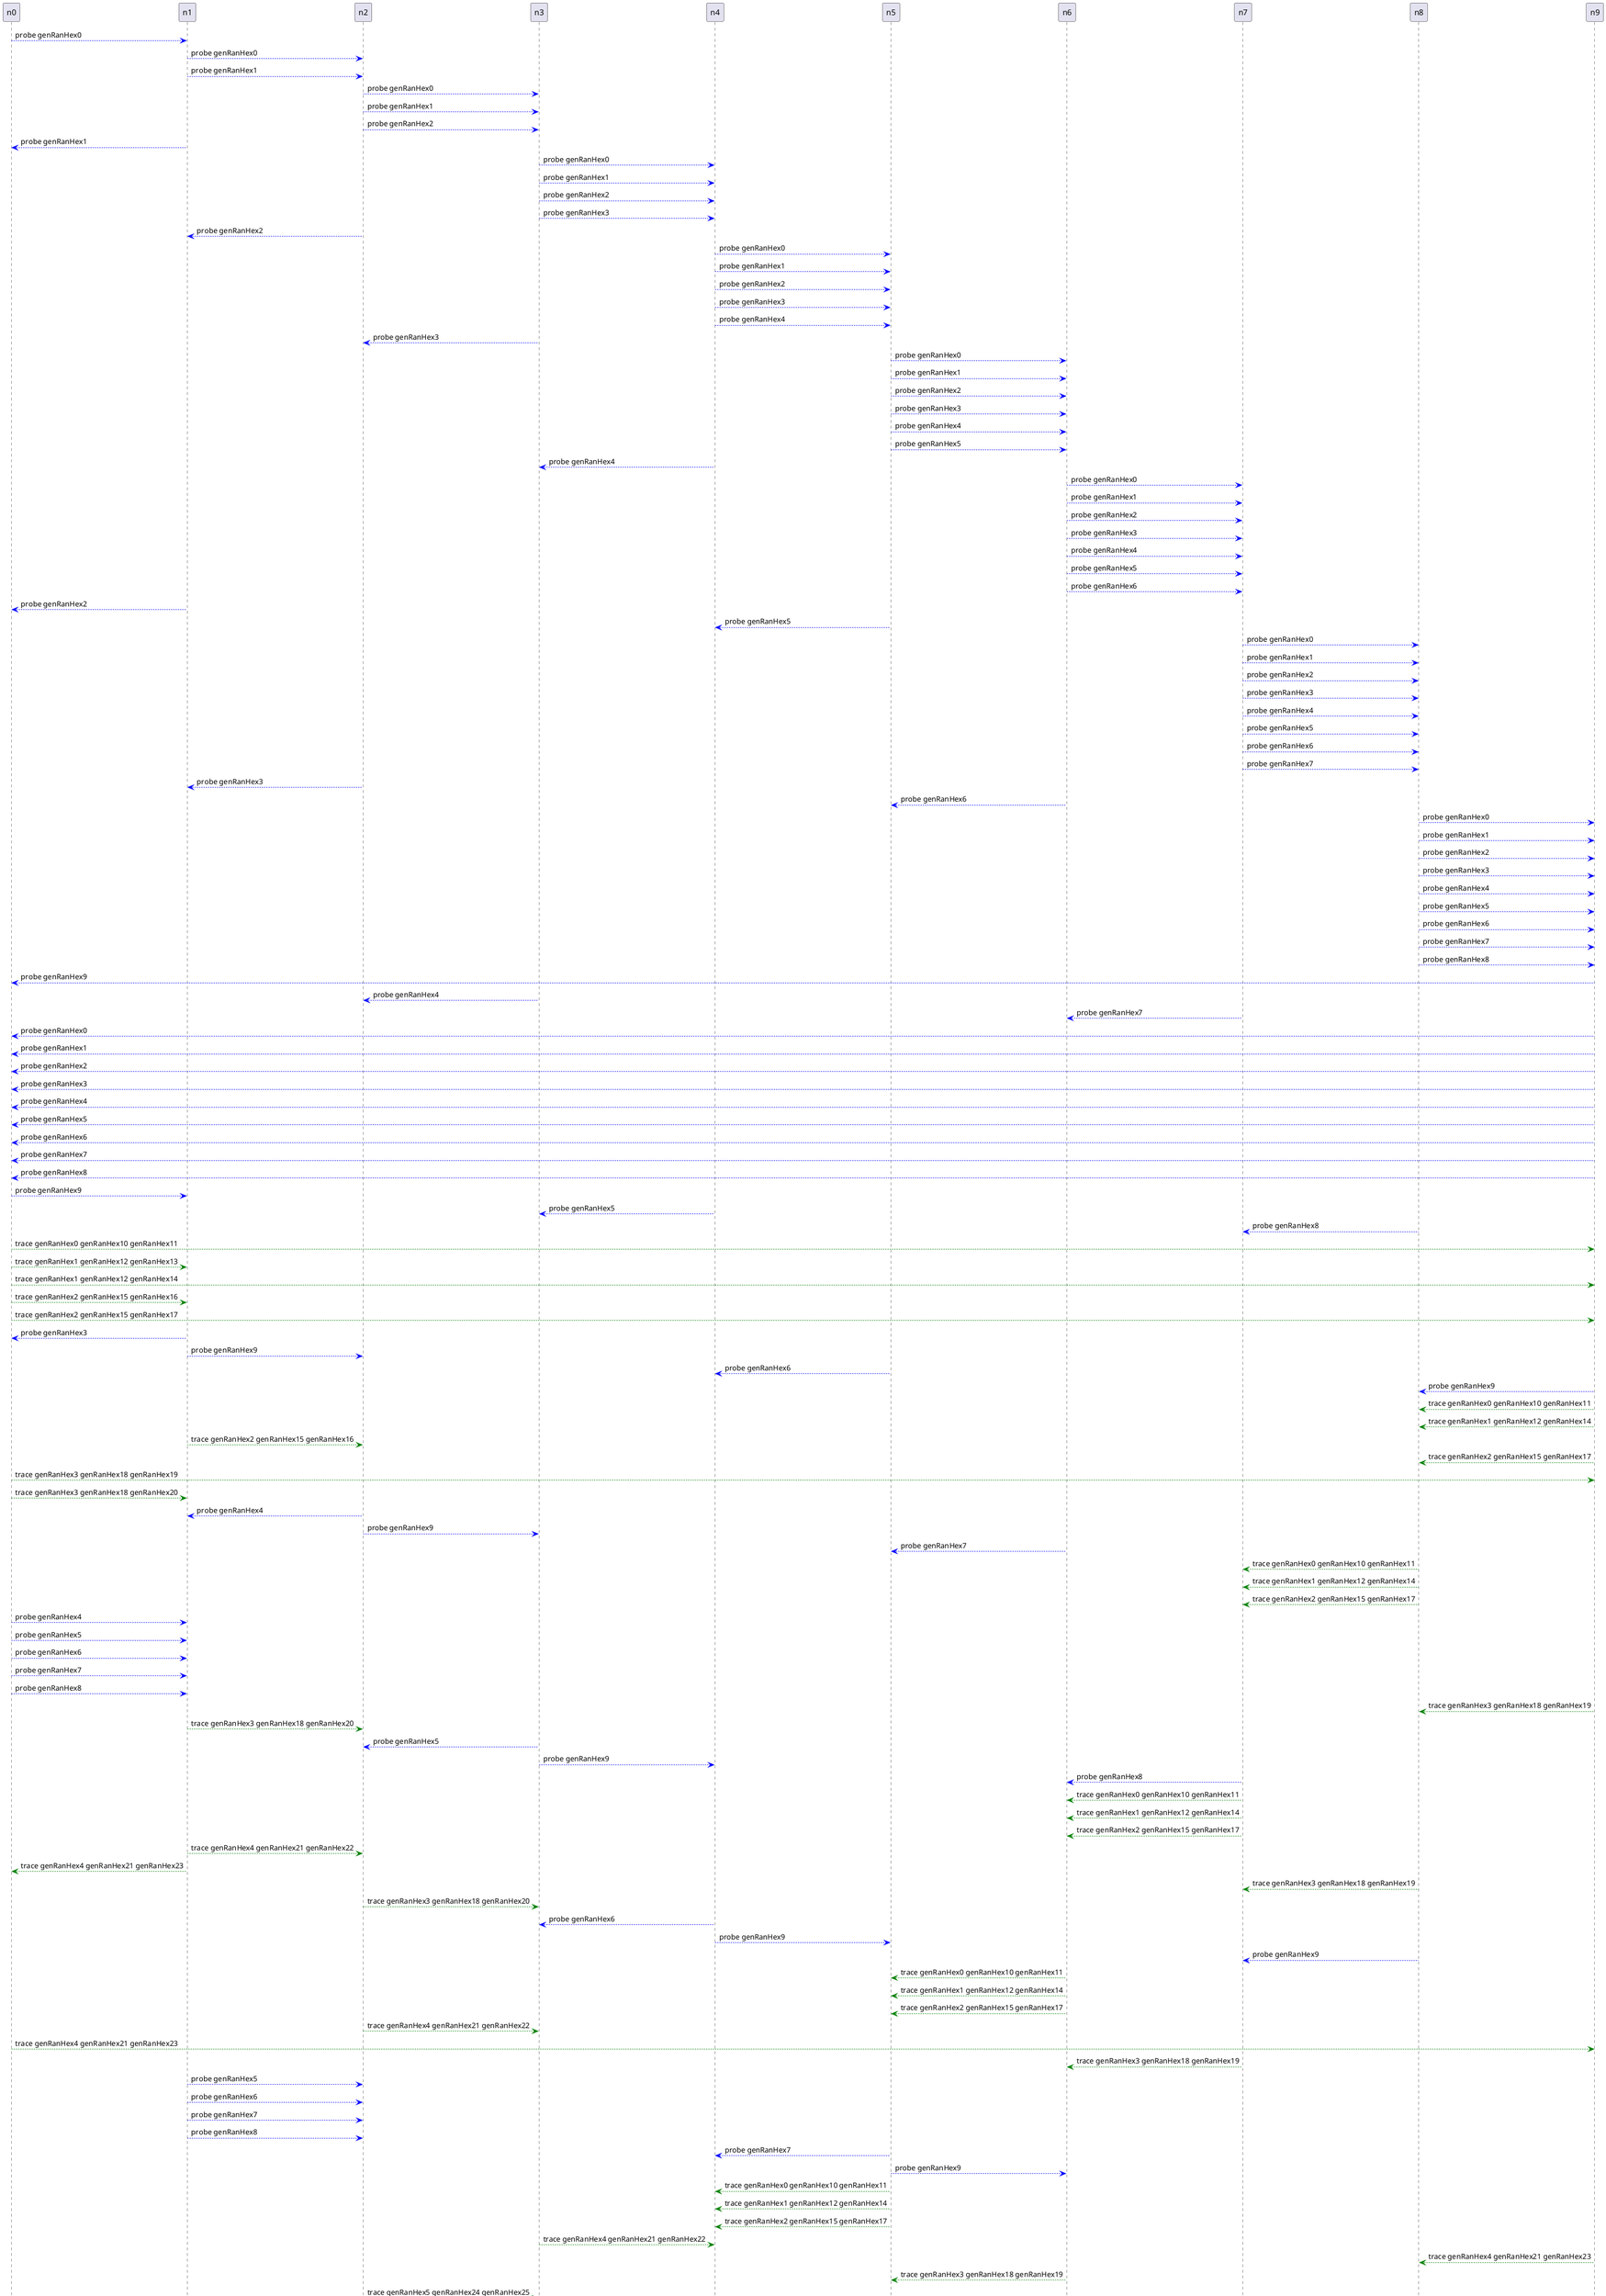 @startuml messages
n0 -[#blue]-> n1: probe genRanHex0
n1 -[#blue]-> n2: probe genRanHex0
n1 -[#blue]-> n2: probe genRanHex1
n2 -[#blue]-> n3: probe genRanHex0
n2 -[#blue]-> n3: probe genRanHex1
n2 -[#blue]-> n3: probe genRanHex2
n1 -[#blue]-> n0: probe genRanHex1
n3 -[#blue]-> n4: probe genRanHex0
n3 -[#blue]-> n4: probe genRanHex1
n3 -[#blue]-> n4: probe genRanHex2
n3 -[#blue]-> n4: probe genRanHex3
n2 -[#blue]-> n1: probe genRanHex2
n4 -[#blue]-> n5: probe genRanHex0
n4 -[#blue]-> n5: probe genRanHex1
n4 -[#blue]-> n5: probe genRanHex2
n4 -[#blue]-> n5: probe genRanHex3
n4 -[#blue]-> n5: probe genRanHex4
n3 -[#blue]-> n2: probe genRanHex3
n5 -[#blue]-> n6: probe genRanHex0
n5 -[#blue]-> n6: probe genRanHex1
n5 -[#blue]-> n6: probe genRanHex2
n5 -[#blue]-> n6: probe genRanHex3
n5 -[#blue]-> n6: probe genRanHex4
n5 -[#blue]-> n6: probe genRanHex5
n4 -[#blue]-> n3: probe genRanHex4
n6 -[#blue]-> n7: probe genRanHex0
n6 -[#blue]-> n7: probe genRanHex1
n6 -[#blue]-> n7: probe genRanHex2
n6 -[#blue]-> n7: probe genRanHex3
n6 -[#blue]-> n7: probe genRanHex4
n6 -[#blue]-> n7: probe genRanHex5
n6 -[#blue]-> n7: probe genRanHex6
n1 -[#blue]-> n0: probe genRanHex2
n5 -[#blue]-> n4: probe genRanHex5
n7 -[#blue]-> n8: probe genRanHex0
n7 -[#blue]-> n8: probe genRanHex1
n7 -[#blue]-> n8: probe genRanHex2
n7 -[#blue]-> n8: probe genRanHex3
n7 -[#blue]-> n8: probe genRanHex4
n7 -[#blue]-> n8: probe genRanHex5
n7 -[#blue]-> n8: probe genRanHex6
n7 -[#blue]-> n8: probe genRanHex7
n2 -[#blue]-> n1: probe genRanHex3
n6 -[#blue]-> n5: probe genRanHex6
n8 -[#blue]-> n9: probe genRanHex0
n8 -[#blue]-> n9: probe genRanHex1
n8 -[#blue]-> n9: probe genRanHex2
n8 -[#blue]-> n9: probe genRanHex3
n8 -[#blue]-> n9: probe genRanHex4
n8 -[#blue]-> n9: probe genRanHex5
n8 -[#blue]-> n9: probe genRanHex6
n8 -[#blue]-> n9: probe genRanHex7
n8 -[#blue]-> n9: probe genRanHex8
n9 -[#blue]-> n0: probe genRanHex9
n3 -[#blue]-> n2: probe genRanHex4
n7 -[#blue]-> n6: probe genRanHex7
n9 -[#blue]-> n0: probe genRanHex0
n9 -[#blue]-> n0: probe genRanHex1
n9 -[#blue]-> n0: probe genRanHex2
n9 -[#blue]-> n0: probe genRanHex3
n9 -[#blue]-> n0: probe genRanHex4
n9 -[#blue]-> n0: probe genRanHex5
n9 -[#blue]-> n0: probe genRanHex6
n9 -[#blue]-> n0: probe genRanHex7
n9 -[#blue]-> n0: probe genRanHex8
n0 -[#blue]-> n1: probe genRanHex9
n4 -[#blue]-> n3: probe genRanHex5
n8 -[#blue]-> n7: probe genRanHex8
n0 -[#green]-> n9: trace genRanHex0 genRanHex10 genRanHex11
n0 -[#green]-> n1: trace genRanHex1 genRanHex12 genRanHex13
n0 -[#green]-> n9: trace genRanHex1 genRanHex12 genRanHex14
n0 -[#green]-> n1: trace genRanHex2 genRanHex15 genRanHex16
n0 -[#green]-> n9: trace genRanHex2 genRanHex15 genRanHex17
n1 -[#blue]-> n0: probe genRanHex3
n1 -[#blue]-> n2: probe genRanHex9
n5 -[#blue]-> n4: probe genRanHex6
n9 -[#blue]-> n8: probe genRanHex9
n9 -[#green]-> n8: trace genRanHex0 genRanHex10 genRanHex11
n9 -[#green]-> n8: trace genRanHex1 genRanHex12 genRanHex14
n1 -[#green]-> n2: trace genRanHex2 genRanHex15 genRanHex16
n9 -[#green]-> n8: trace genRanHex2 genRanHex15 genRanHex17
n0 -[#green]-> n9: trace genRanHex3 genRanHex18 genRanHex19
n0 -[#green]-> n1: trace genRanHex3 genRanHex18 genRanHex20
n2 -[#blue]-> n1: probe genRanHex4
n2 -[#blue]-> n3: probe genRanHex9
n6 -[#blue]-> n5: probe genRanHex7
n8 -[#green]-> n7: trace genRanHex0 genRanHex10 genRanHex11
n8 -[#green]-> n7: trace genRanHex1 genRanHex12 genRanHex14
n8 -[#green]-> n7: trace genRanHex2 genRanHex15 genRanHex17
n0 -[#blue]-> n1: probe genRanHex4
n0 -[#blue]-> n1: probe genRanHex5
n0 -[#blue]-> n1: probe genRanHex6
n0 -[#blue]-> n1: probe genRanHex7
n0 -[#blue]-> n1: probe genRanHex8
n9 -[#green]-> n8: trace genRanHex3 genRanHex18 genRanHex19
n1 -[#green]-> n2: trace genRanHex3 genRanHex18 genRanHex20
n3 -[#blue]-> n2: probe genRanHex5
n3 -[#blue]-> n4: probe genRanHex9
n7 -[#blue]-> n6: probe genRanHex8
n7 -[#green]-> n6: trace genRanHex0 genRanHex10 genRanHex11
n7 -[#green]-> n6: trace genRanHex1 genRanHex12 genRanHex14
n7 -[#green]-> n6: trace genRanHex2 genRanHex15 genRanHex17
n1 -[#green]-> n2: trace genRanHex4 genRanHex21 genRanHex22
n1 -[#green]-> n0: trace genRanHex4 genRanHex21 genRanHex23
n8 -[#green]-> n7: trace genRanHex3 genRanHex18 genRanHex19
n2 -[#green]-> n3: trace genRanHex3 genRanHex18 genRanHex20
n4 -[#blue]-> n3: probe genRanHex6
n4 -[#blue]-> n5: probe genRanHex9
n8 -[#blue]-> n7: probe genRanHex9
n6 -[#green]-> n5: trace genRanHex0 genRanHex10 genRanHex11
n6 -[#green]-> n5: trace genRanHex1 genRanHex12 genRanHex14
n6 -[#green]-> n5: trace genRanHex2 genRanHex15 genRanHex17
n2 -[#green]-> n3: trace genRanHex4 genRanHex21 genRanHex22
n0 -[#green]-> n9: trace genRanHex4 genRanHex21 genRanHex23
n7 -[#green]-> n6: trace genRanHex3 genRanHex18 genRanHex19
n1 -[#blue]-> n2: probe genRanHex5
n1 -[#blue]-> n2: probe genRanHex6
n1 -[#blue]-> n2: probe genRanHex7
n1 -[#blue]-> n2: probe genRanHex8
n5 -[#blue]-> n4: probe genRanHex7
n5 -[#blue]-> n6: probe genRanHex9
n5 -[#green]-> n4: trace genRanHex0 genRanHex10 genRanHex11
n5 -[#green]-> n4: trace genRanHex1 genRanHex12 genRanHex14
n5 -[#green]-> n4: trace genRanHex2 genRanHex15 genRanHex17
n3 -[#green]-> n4: trace genRanHex4 genRanHex21 genRanHex22
n9 -[#green]-> n8: trace genRanHex4 genRanHex21 genRanHex23
n6 -[#green]-> n5: trace genRanHex3 genRanHex18 genRanHex19
n2 -[#green]-> n3: trace genRanHex5 genRanHex24 genRanHex25
n2 -[#green]-> n1: trace genRanHex5 genRanHex24 genRanHex26
n2 -[#blue]-> n3: probe genRanHex6
n2 -[#blue]-> n3: probe genRanHex7
n2 -[#blue]-> n3: probe genRanHex8
n6 -[#blue]-> n5: probe genRanHex8
n6 -[#blue]-> n7: probe genRanHex9
n4 -[#green]-> n3: trace genRanHex0 genRanHex10 genRanHex11
n4 -[#green]-> n3: trace genRanHex1 genRanHex12 genRanHex14
n4 -[#green]-> n3: trace genRanHex2 genRanHex15 genRanHex17
n8 -[#green]-> n7: trace genRanHex4 genRanHex21 genRanHex23
n5 -[#green]-> n4: trace genRanHex3 genRanHex18 genRanHex19
n3 -[#green]-> n4: trace genRanHex5 genRanHex24 genRanHex25
n1 -[#green]-> n0: trace genRanHex5 genRanHex24 genRanHex26
n3 -[#green]-> n4: trace genRanHex6 genRanHex27 genRanHex28
n3 -[#green]-> n2: trace genRanHex6 genRanHex27 genRanHex29
n3 -[#blue]-> n4: probe genRanHex7
n3 -[#blue]-> n4: probe genRanHex8
n7 -[#green]-> n8: trace genRanHex9 genRanHex30 genRanHex31
n7 -[#green]-> n6: trace genRanHex9 genRanHex30 genRanHex32
n3 -[#green]-> n2: trace genRanHex0 genRanHex10 genRanHex11
n3 -[#green]-> n2: trace genRanHex1 genRanHex12 genRanHex14
n3 -[#green]-> n2: trace genRanHex2 genRanHex15 genRanHex17
n7 -[#green]-> n6: trace genRanHex4 genRanHex21 genRanHex23
n4 -[#green]-> n3: trace genRanHex3 genRanHex18 genRanHex19
n4 -[#green]-> n5: trace genRanHex5 genRanHex24 genRanHex25
n0 -[#green]-> n9: trace genRanHex5 genRanHex24 genRanHex26
n4 -[#green]-> n5: trace genRanHex6 genRanHex27 genRanHex28
n2 -[#green]-> n1: trace genRanHex6 genRanHex27 genRanHex29
n4 -[#green]-> n5: trace genRanHex7 genRanHex33 genRanHex34
n4 -[#green]-> n3: trace genRanHex7 genRanHex33 genRanHex35
n4 -[#blue]-> n5: probe genRanHex8
n8 -[#green]-> n9: trace genRanHex9 genRanHex30 genRanHex31
n6 -[#green]-> n5: trace genRanHex9 genRanHex30 genRanHex32
n2 -[#green]-> n1: trace genRanHex0 genRanHex10 genRanHex11
n2 -[#green]-> n1: trace genRanHex1 genRanHex12 genRanHex14
n2 -[#green]-> n1: trace genRanHex2 genRanHex15 genRanHex17
n6 -[#green]-> n5: trace genRanHex4 genRanHex21 genRanHex23
n3 -[#green]-> n2: trace genRanHex3 genRanHex18 genRanHex19
n9 -[#green]-> n8: trace genRanHex5 genRanHex24 genRanHex26
n5 -[#green]-> n6: trace genRanHex6 genRanHex27 genRanHex28
n1 -[#green]-> n0: trace genRanHex6 genRanHex27 genRanHex29
n5 -[#green]-> n6: trace genRanHex7 genRanHex33 genRanHex34
n3 -[#green]-> n2: trace genRanHex7 genRanHex33 genRanHex35
n5 -[#green]-> n6: trace genRanHex8 genRanHex36 genRanHex37
n5 -[#green]-> n4: trace genRanHex8 genRanHex36 genRanHex38
n5 -[#green]-> n4: trace genRanHex9 genRanHex30 genRanHex32
n1 -[#green]-> n0: trace genRanHex0 genRanHex10 genRanHex11
n1 -[#green]-> n0: trace genRanHex1 genRanHex12 genRanHex14
n1 -[#green]-> n0: trace genRanHex2 genRanHex15 genRanHex17
n5 -[#green]-> n4: trace genRanHex4 genRanHex21 genRanHex23
n2 -[#green]-> n1: trace genRanHex3 genRanHex18 genRanHex19
n8 -[#green]-> n7: trace genRanHex5 genRanHex24 genRanHex26
n0 -[#green]-> n9: trace genRanHex6 genRanHex27 genRanHex29
n6 -[#green]-> n7: trace genRanHex7 genRanHex33 genRanHex34
n2 -[#green]-> n1: trace genRanHex7 genRanHex33 genRanHex35
n6 -[#green]-> n7: trace genRanHex8 genRanHex36 genRanHex37
n4 -[#green]-> n3: trace genRanHex8 genRanHex36 genRanHex38
n4 -[#green]-> n3: trace genRanHex9 genRanHex30 genRanHex32
n4 -[#green]-> n3: trace genRanHex4 genRanHex21 genRanHex23
n1 -[#green]-> n0: trace genRanHex3 genRanHex18 genRanHex19
n7 -[#green]-> n6: trace genRanHex5 genRanHex24 genRanHex26
n9 -[#green]-> n8: trace genRanHex6 genRanHex27 genRanHex29
n1 -[#green]-> n0: trace genRanHex7 genRanHex33 genRanHex35
n7 -[#green]-> n8: trace genRanHex8 genRanHex36 genRanHex37
n3 -[#green]-> n2: trace genRanHex8 genRanHex36 genRanHex38
n3 -[#green]-> n2: trace genRanHex9 genRanHex30 genRanHex32
n3 -[#green]-> n2: trace genRanHex4 genRanHex21 genRanHex23
n6 -[#green]-> n5: trace genRanHex5 genRanHex24 genRanHex26
n8 -[#green]-> n7: trace genRanHex6 genRanHex27 genRanHex29
n0 -[#green]-> n9: trace genRanHex7 genRanHex33 genRanHex35
n2 -[#green]-> n1: trace genRanHex8 genRanHex36 genRanHex38
n2 -[#green]-> n1: trace genRanHex9 genRanHex30 genRanHex32
n2 -[#green]-> n1: trace genRanHex4 genRanHex21 genRanHex23
n5 -[#green]-> n4: trace genRanHex5 genRanHex24 genRanHex26
n7 -[#green]-> n6: trace genRanHex6 genRanHex27 genRanHex29
n9 -[#green]-> n8: trace genRanHex7 genRanHex33 genRanHex35
n1 -[#green]-> n0: trace genRanHex8 genRanHex36 genRanHex38
n1 -[#green]-> n0: trace genRanHex9 genRanHex30 genRanHex32
n4 -[#green]-> n3: trace genRanHex5 genRanHex24 genRanHex26
n6 -[#green]-> n5: trace genRanHex6 genRanHex27 genRanHex29
n8 -[#green]-> n7: trace genRanHex7 genRanHex33 genRanHex35
n0 -[#green]-> n9: trace genRanHex8 genRanHex36 genRanHex38
n0 -[#green]-> n9: trace genRanHex9 genRanHex30 genRanHex32
n3 -[#green]-> n2: trace genRanHex5 genRanHex24 genRanHex26
n5 -[#green]-> n4: trace genRanHex6 genRanHex27 genRanHex29
n7 -[#green]-> n6: trace genRanHex7 genRanHex33 genRanHex35
n9 -[#green]-> n8: trace genRanHex8 genRanHex36 genRanHex38
n9 -[#green]-> n8: trace genRanHex9 genRanHex30 genRanHex32
n4 -[#green]-> n3: trace genRanHex6 genRanHex27 genRanHex29
n6 -[#green]-> n5: trace genRanHex7 genRanHex33 genRanHex35
n8 -[#green]-> n7: trace genRanHex8 genRanHex36 genRanHex38
n8 -[#green]-> n7: trace genRanHex9 genRanHex30 genRanHex32
n5 -[#green]-> n4: trace genRanHex7 genRanHex33 genRanHex35
n7 -[#green]-> n6: trace genRanHex8 genRanHex36 genRanHex38
n6 -[#green]-> n5: trace genRanHex8 genRanHex36 genRanHex38
@enduml